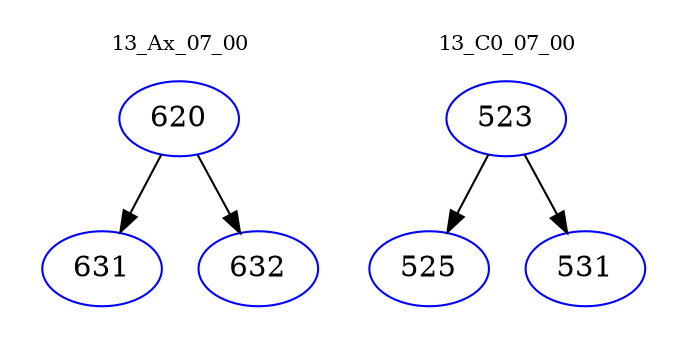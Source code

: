 digraph{
subgraph cluster_0 {
color = white
label = "13_Ax_07_00";
fontsize=10;
T0_620 [label="620", color="blue"]
T0_620 -> T0_631 [color="black"]
T0_631 [label="631", color="blue"]
T0_620 -> T0_632 [color="black"]
T0_632 [label="632", color="blue"]
}
subgraph cluster_1 {
color = white
label = "13_C0_07_00";
fontsize=10;
T1_523 [label="523", color="blue"]
T1_523 -> T1_525 [color="black"]
T1_525 [label="525", color="blue"]
T1_523 -> T1_531 [color="black"]
T1_531 [label="531", color="blue"]
}
}
